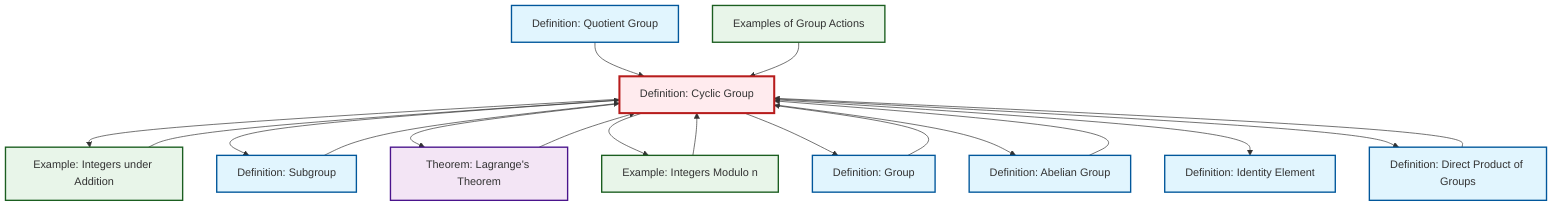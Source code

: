 graph TD
    classDef definition fill:#e1f5fe,stroke:#01579b,stroke-width:2px
    classDef theorem fill:#f3e5f5,stroke:#4a148c,stroke-width:2px
    classDef axiom fill:#fff3e0,stroke:#e65100,stroke-width:2px
    classDef example fill:#e8f5e9,stroke:#1b5e20,stroke-width:2px
    classDef current fill:#ffebee,stroke:#b71c1c,stroke-width:3px
    def-cyclic-group["Definition: Cyclic Group"]:::definition
    def-quotient-group["Definition: Quotient Group"]:::definition
    def-subgroup["Definition: Subgroup"]:::definition
    def-identity-element["Definition: Identity Element"]:::definition
    def-group["Definition: Group"]:::definition
    def-abelian-group["Definition: Abelian Group"]:::definition
    thm-lagrange["Theorem: Lagrange's Theorem"]:::theorem
    ex-group-action-examples["Examples of Group Actions"]:::example
    ex-integers-addition["Example: Integers under Addition"]:::example
    def-direct-product["Definition: Direct Product of Groups"]:::definition
    ex-quotient-integers-mod-n["Example: Integers Modulo n"]:::example
    def-abelian-group --> def-cyclic-group
    def-cyclic-group --> ex-integers-addition
    def-cyclic-group --> def-subgroup
    ex-quotient-integers-mod-n --> def-cyclic-group
    thm-lagrange --> def-cyclic-group
    def-quotient-group --> def-cyclic-group
    ex-group-action-examples --> def-cyclic-group
    def-cyclic-group --> thm-lagrange
    def-cyclic-group --> ex-quotient-integers-mod-n
    def-group --> def-cyclic-group
    def-cyclic-group --> def-group
    ex-integers-addition --> def-cyclic-group
    def-subgroup --> def-cyclic-group
    def-cyclic-group --> def-abelian-group
    def-cyclic-group --> def-identity-element
    def-cyclic-group --> def-direct-product
    def-direct-product --> def-cyclic-group
    class def-cyclic-group current